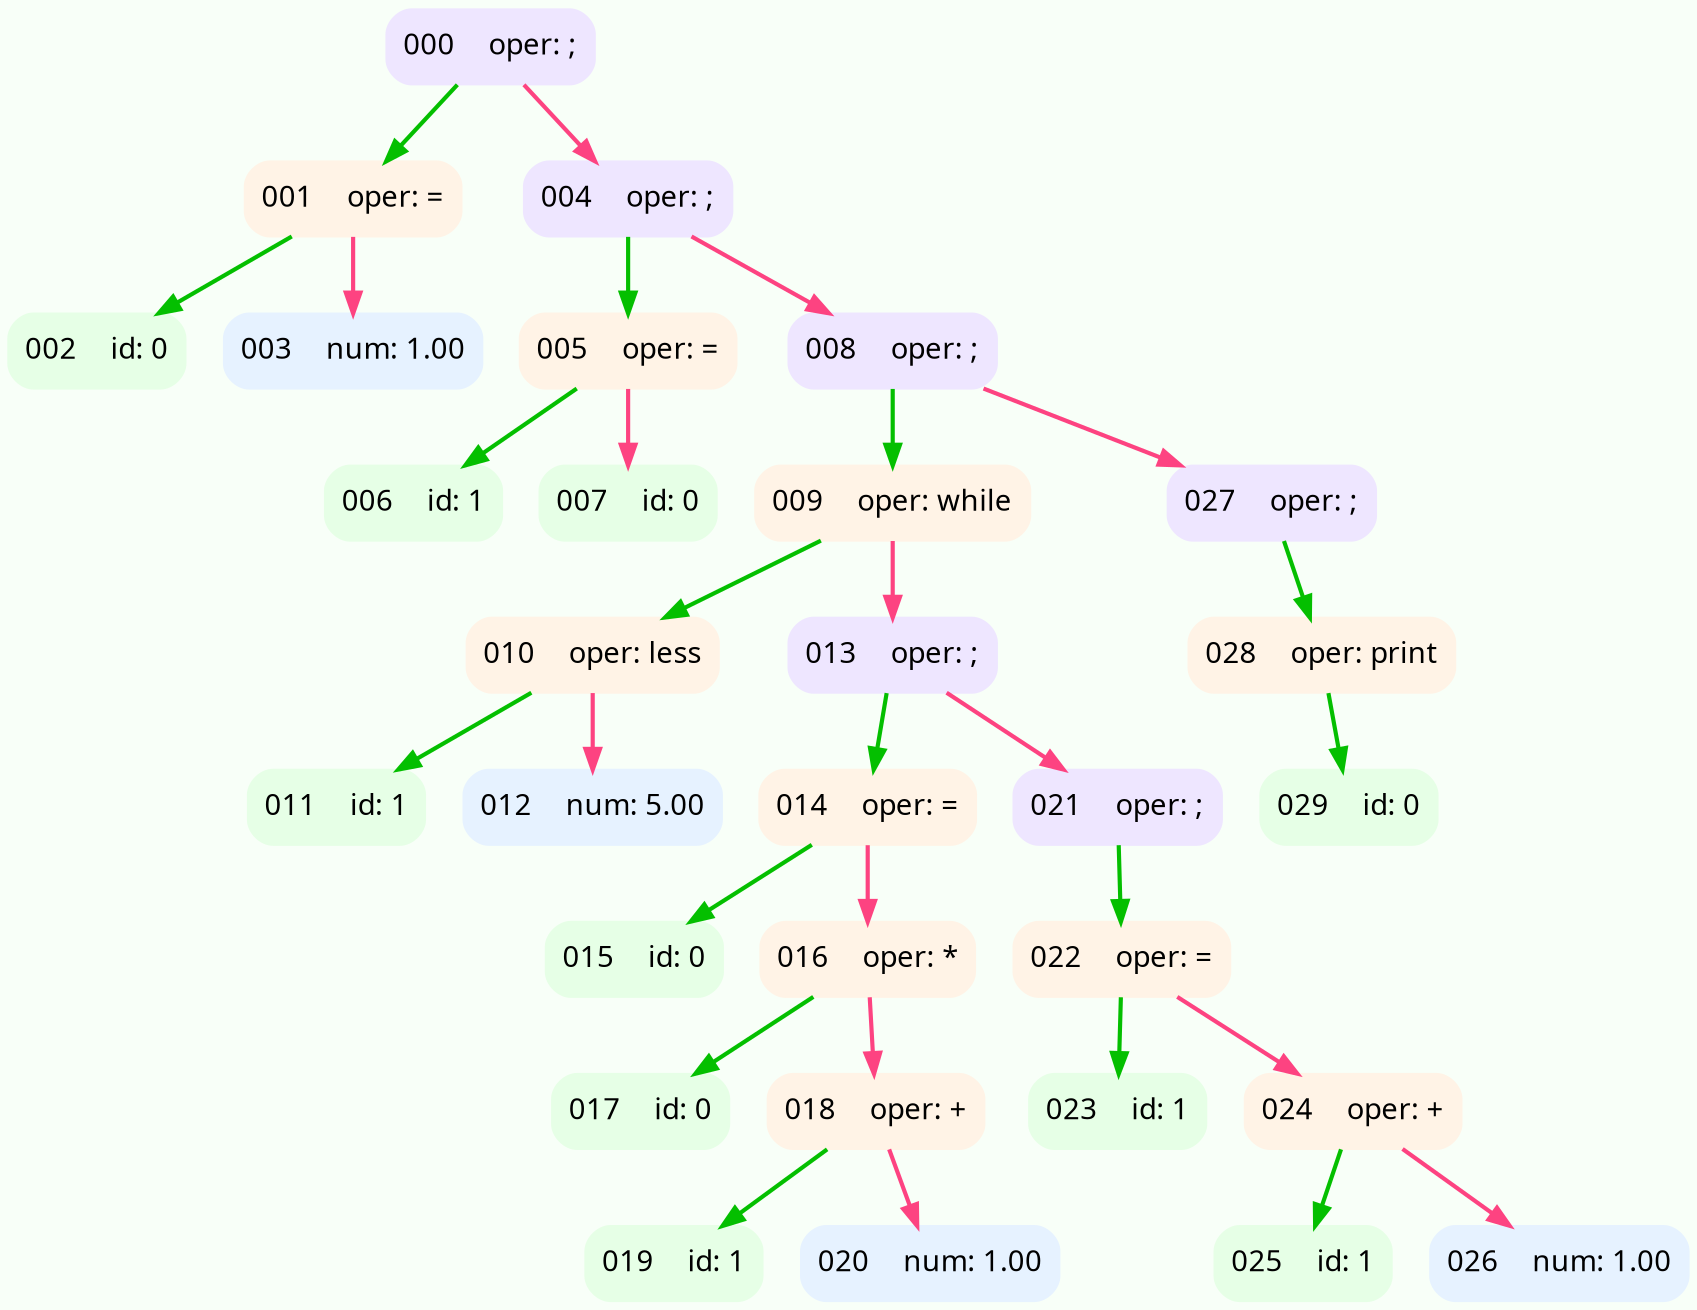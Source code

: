 digraph G{
	rankdir=TB;
	bgcolor="#f8fff8";
	node000 [rankdir=LR; fontname="SF Pro"; shape=Mrecord; style=filled; color="#eee6ff";label = " { 000 } | { oper: ; }"];
	node000 -> node001 [ fontname="SF Pro"; weight=1; color="#04BF00"; style="bold"];

	node001 [rankdir=LR; fontname="SF Pro"; shape=Mrecord; style=filled; color="#fff3e6";label = " { 001 } | { oper: = }"];
	node001 -> node002 [ fontname="SF Pro"; weight=1; color="#04BF00"; style="bold"];

	node002 [rankdir=LR; fontname="SF Pro"; shape=Mrecord; style=filled; color="#e6ffe6";label = " { 002 } | { id: 0 }"];
	node001 -> node003 [ fontname="SF Pro"; weight=1; color="#fd4381"; style="bold"];

	node003 [rankdir=LR; fontname="SF Pro"; shape=Mrecord; style=filled; color="#e6f2ff";label = " { 003 } | { num: 1.00 }"];
	node000 -> node004 [ fontname="SF Pro"; weight=1; color="#fd4381"; style="bold"];

	node004 [rankdir=LR; fontname="SF Pro"; shape=Mrecord; style=filled; color="#eee6ff";label = " { 004 } | { oper: ; }"];
	node004 -> node005 [ fontname="SF Pro"; weight=1; color="#04BF00"; style="bold"];

	node005 [rankdir=LR; fontname="SF Pro"; shape=Mrecord; style=filled; color="#fff3e6";label = " { 005 } | { oper: = }"];
	node005 -> node006 [ fontname="SF Pro"; weight=1; color="#04BF00"; style="bold"];

	node006 [rankdir=LR; fontname="SF Pro"; shape=Mrecord; style=filled; color="#e6ffe6";label = " { 006 } | { id: 1 }"];
	node005 -> node007 [ fontname="SF Pro"; weight=1; color="#fd4381"; style="bold"];

	node007 [rankdir=LR; fontname="SF Pro"; shape=Mrecord; style=filled; color="#e6ffe6";label = " { 007 } | { id: 0 }"];
	node004 -> node008 [ fontname="SF Pro"; weight=1; color="#fd4381"; style="bold"];

	node008 [rankdir=LR; fontname="SF Pro"; shape=Mrecord; style=filled; color="#eee6ff";label = " { 008 } | { oper: ; }"];
	node008 -> node009 [ fontname="SF Pro"; weight=1; color="#04BF00"; style="bold"];

	node009 [rankdir=LR; fontname="SF Pro"; shape=Mrecord; style=filled; color="#fff3e6";label = " { 009 } | { oper: while }"];
	node009 -> node010 [ fontname="SF Pro"; weight=1; color="#04BF00"; style="bold"];

	node010 [rankdir=LR; fontname="SF Pro"; shape=Mrecord; style=filled; color="#fff3e6";label = " { 010 } | { oper: less }"];
	node010 -> node011 [ fontname="SF Pro"; weight=1; color="#04BF00"; style="bold"];

	node011 [rankdir=LR; fontname="SF Pro"; shape=Mrecord; style=filled; color="#e6ffe6";label = " { 011 } | { id: 1 }"];
	node010 -> node012 [ fontname="SF Pro"; weight=1; color="#fd4381"; style="bold"];

	node012 [rankdir=LR; fontname="SF Pro"; shape=Mrecord; style=filled; color="#e6f2ff";label = " { 012 } | { num: 5.00 }"];
	node009 -> node013 [ fontname="SF Pro"; weight=1; color="#fd4381"; style="bold"];

	node013 [rankdir=LR; fontname="SF Pro"; shape=Mrecord; style=filled; color="#eee6ff";label = " { 013 } | { oper: ; }"];
	node013 -> node014 [ fontname="SF Pro"; weight=1; color="#04BF00"; style="bold"];

	node014 [rankdir=LR; fontname="SF Pro"; shape=Mrecord; style=filled; color="#fff3e6";label = " { 014 } | { oper: = }"];
	node014 -> node015 [ fontname="SF Pro"; weight=1; color="#04BF00"; style="bold"];

	node015 [rankdir=LR; fontname="SF Pro"; shape=Mrecord; style=filled; color="#e6ffe6";label = " { 015 } | { id: 0 }"];
	node014 -> node016 [ fontname="SF Pro"; weight=1; color="#fd4381"; style="bold"];

	node016 [rankdir=LR; fontname="SF Pro"; shape=Mrecord; style=filled; color="#fff3e6";label = " { 016 } | { oper: * }"];
	node016 -> node017 [ fontname="SF Pro"; weight=1; color="#04BF00"; style="bold"];

	node017 [rankdir=LR; fontname="SF Pro"; shape=Mrecord; style=filled; color="#e6ffe6";label = " { 017 } | { id: 0 }"];
	node016 -> node018 [ fontname="SF Pro"; weight=1; color="#fd4381"; style="bold"];

	node018 [rankdir=LR; fontname="SF Pro"; shape=Mrecord; style=filled; color="#fff3e6";label = " { 018 } | { oper: + }"];
	node018 -> node019 [ fontname="SF Pro"; weight=1; color="#04BF00"; style="bold"];

	node019 [rankdir=LR; fontname="SF Pro"; shape=Mrecord; style=filled; color="#e6ffe6";label = " { 019 } | { id: 1 }"];
	node018 -> node020 [ fontname="SF Pro"; weight=1; color="#fd4381"; style="bold"];

	node020 [rankdir=LR; fontname="SF Pro"; shape=Mrecord; style=filled; color="#e6f2ff";label = " { 020 } | { num: 1.00 }"];
	node013 -> node021 [ fontname="SF Pro"; weight=1; color="#fd4381"; style="bold"];

	node021 [rankdir=LR; fontname="SF Pro"; shape=Mrecord; style=filled; color="#eee6ff";label = " { 021 } | { oper: ; }"];
	node021 -> node022 [ fontname="SF Pro"; weight=1; color="#04BF00"; style="bold"];

	node022 [rankdir=LR; fontname="SF Pro"; shape=Mrecord; style=filled; color="#fff3e6";label = " { 022 } | { oper: = }"];
	node022 -> node023 [ fontname="SF Pro"; weight=1; color="#04BF00"; style="bold"];

	node023 [rankdir=LR; fontname="SF Pro"; shape=Mrecord; style=filled; color="#e6ffe6";label = " { 023 } | { id: 1 }"];
	node022 -> node024 [ fontname="SF Pro"; weight=1; color="#fd4381"; style="bold"];

	node024 [rankdir=LR; fontname="SF Pro"; shape=Mrecord; style=filled; color="#fff3e6";label = " { 024 } | { oper: + }"];
	node024 -> node025 [ fontname="SF Pro"; weight=1; color="#04BF00"; style="bold"];

	node025 [rankdir=LR; fontname="SF Pro"; shape=Mrecord; style=filled; color="#e6ffe6";label = " { 025 } | { id: 1 }"];
	node024 -> node026 [ fontname="SF Pro"; weight=1; color="#fd4381"; style="bold"];

	node026 [rankdir=LR; fontname="SF Pro"; shape=Mrecord; style=filled; color="#e6f2ff";label = " { 026 } | { num: 1.00 }"];
	node008 -> node027 [ fontname="SF Pro"; weight=1; color="#fd4381"; style="bold"];

	node027 [rankdir=LR; fontname="SF Pro"; shape=Mrecord; style=filled; color="#eee6ff";label = " { 027 } | { oper: ; }"];
	node027 -> node028 [ fontname="SF Pro"; weight=1; color="#04BF00"; style="bold"];

	node028 [rankdir=LR; fontname="SF Pro"; shape=Mrecord; style=filled; color="#fff3e6";label = " { 028 } | { oper: print }"];
	node028 -> node029 [ fontname="SF Pro"; weight=1; color="#04BF00"; style="bold"];

	node029 [rankdir=LR; fontname="SF Pro"; shape=Mrecord; style=filled; color="#e6ffe6";label = " { 029 } | { id: 0 }"];
}
